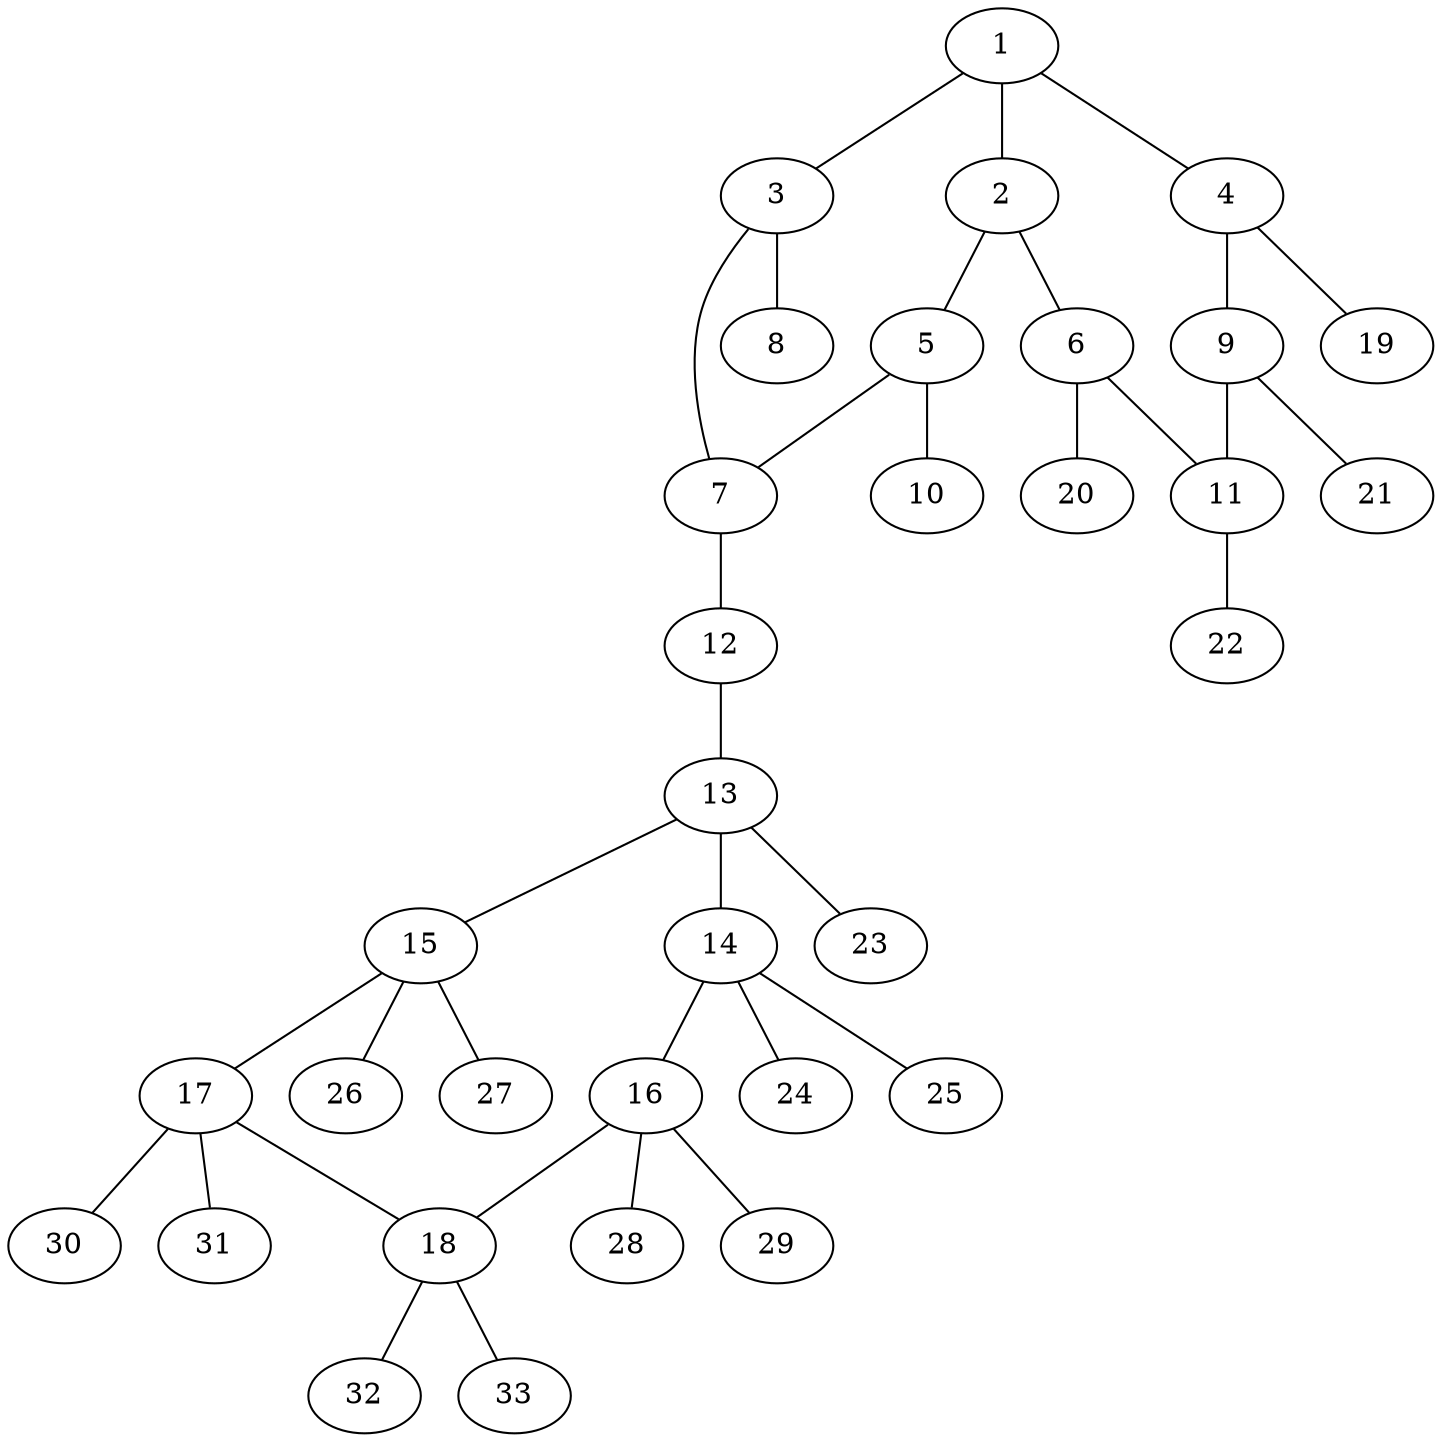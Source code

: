 graph molecule_549 {
	1	 [chem=C];
	2	 [chem=C];
	1 -- 2	 [valence=1];
	3	 [chem=C];
	1 -- 3	 [valence=1];
	4	 [chem=C];
	1 -- 4	 [valence=2];
	5	 [chem=C];
	2 -- 5	 [valence=1];
	6	 [chem=C];
	2 -- 6	 [valence=2];
	7	 [chem=N];
	3 -- 7	 [valence=1];
	8	 [chem=O];
	3 -- 8	 [valence=2];
	9	 [chem=C];
	4 -- 9	 [valence=1];
	19	 [chem=H];
	4 -- 19	 [valence=1];
	5 -- 7	 [valence=1];
	10	 [chem=O];
	5 -- 10	 [valence=2];
	11	 [chem=C];
	6 -- 11	 [valence=1];
	20	 [chem=H];
	6 -- 20	 [valence=1];
	12	 [chem=S];
	7 -- 12	 [valence=1];
	9 -- 11	 [valence=2];
	21	 [chem=H];
	9 -- 21	 [valence=1];
	22	 [chem=H];
	11 -- 22	 [valence=1];
	13	 [chem=C];
	12 -- 13	 [valence=1];
	14	 [chem=C];
	13 -- 14	 [valence=1];
	15	 [chem=C];
	13 -- 15	 [valence=1];
	23	 [chem=H];
	13 -- 23	 [valence=1];
	16	 [chem=C];
	14 -- 16	 [valence=1];
	24	 [chem=H];
	14 -- 24	 [valence=1];
	25	 [chem=H];
	14 -- 25	 [valence=1];
	17	 [chem=C];
	15 -- 17	 [valence=1];
	26	 [chem=H];
	15 -- 26	 [valence=1];
	27	 [chem=H];
	15 -- 27	 [valence=1];
	18	 [chem=C];
	16 -- 18	 [valence=1];
	28	 [chem=H];
	16 -- 28	 [valence=1];
	29	 [chem=H];
	16 -- 29	 [valence=1];
	17 -- 18	 [valence=1];
	30	 [chem=H];
	17 -- 30	 [valence=1];
	31	 [chem=H];
	17 -- 31	 [valence=1];
	32	 [chem=H];
	18 -- 32	 [valence=1];
	33	 [chem=H];
	18 -- 33	 [valence=1];
}
